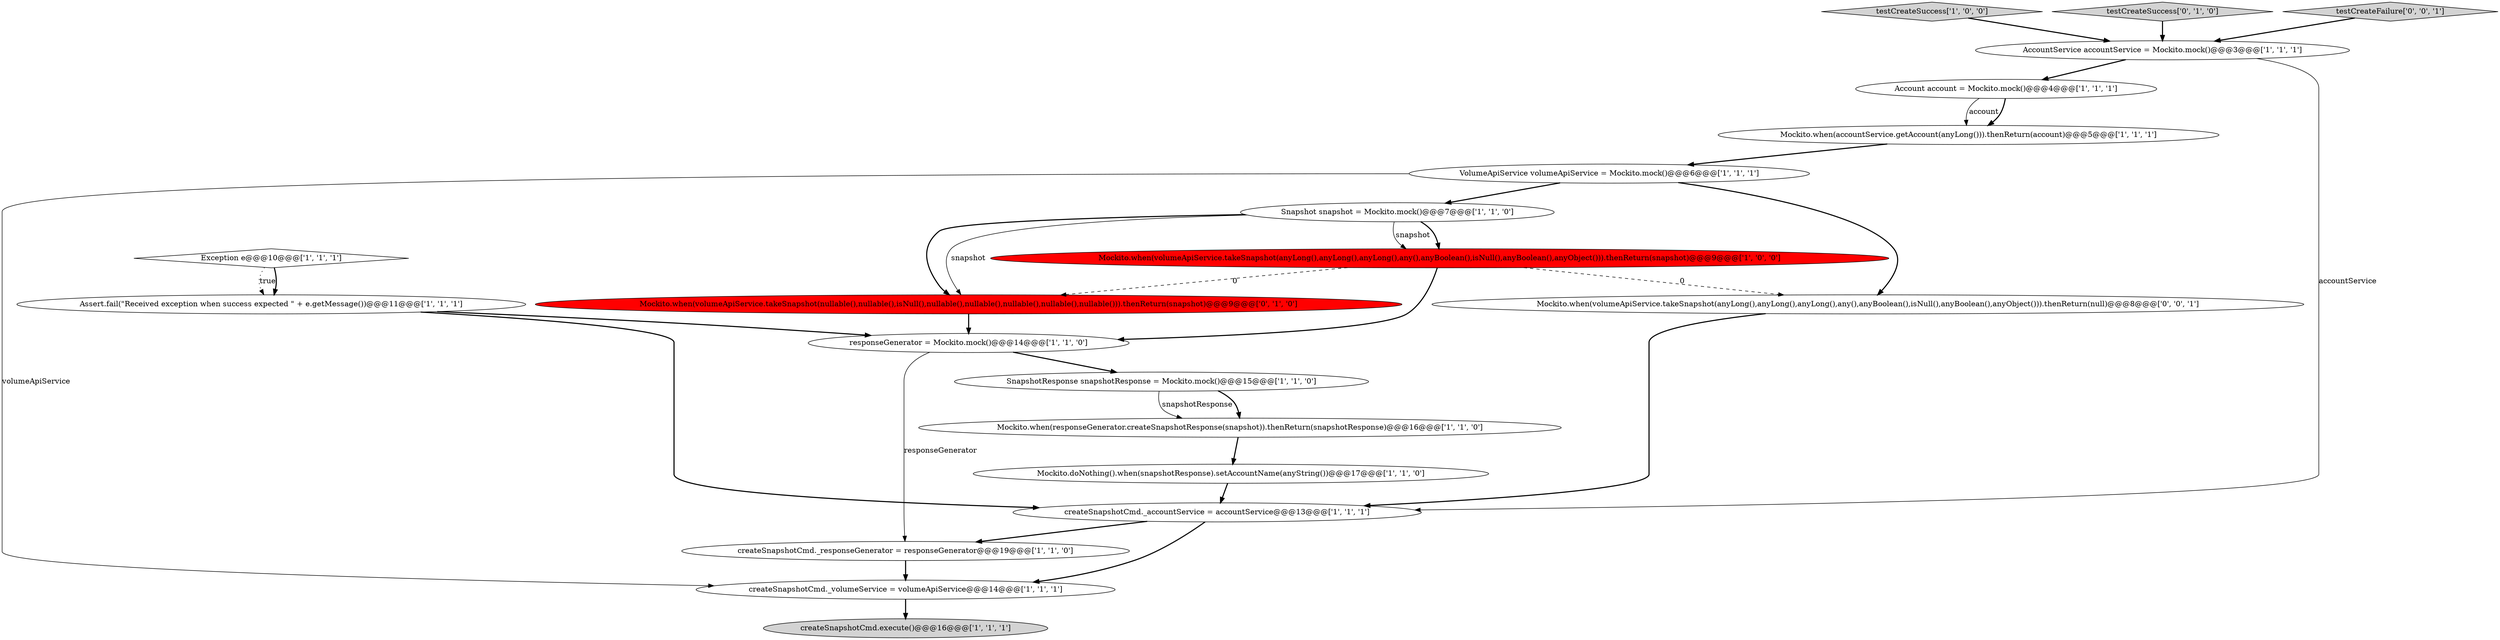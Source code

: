 digraph {
3 [style = filled, label = "createSnapshotCmd._volumeService = volumeApiService@@@14@@@['1', '1', '1']", fillcolor = white, shape = ellipse image = "AAA0AAABBB1BBB"];
6 [style = filled, label = "createSnapshotCmd.execute()@@@16@@@['1', '1', '1']", fillcolor = lightgray, shape = ellipse image = "AAA0AAABBB1BBB"];
8 [style = filled, label = "SnapshotResponse snapshotResponse = Mockito.mock()@@@15@@@['1', '1', '0']", fillcolor = white, shape = ellipse image = "AAA0AAABBB1BBB"];
16 [style = filled, label = "AccountService accountService = Mockito.mock()@@@3@@@['1', '1', '1']", fillcolor = white, shape = ellipse image = "AAA0AAABBB1BBB"];
1 [style = filled, label = "VolumeApiService volumeApiService = Mockito.mock()@@@6@@@['1', '1', '1']", fillcolor = white, shape = ellipse image = "AAA0AAABBB1BBB"];
5 [style = filled, label = "createSnapshotCmd._accountService = accountService@@@13@@@['1', '1', '1']", fillcolor = white, shape = ellipse image = "AAA0AAABBB1BBB"];
18 [style = filled, label = "Mockito.when(volumeApiService.takeSnapshot(nullable(),nullable(),isNull(),nullable(),nullable(),nullable(),nullable(),nullable())).thenReturn(snapshot)@@@9@@@['0', '1', '0']", fillcolor = red, shape = ellipse image = "AAA1AAABBB2BBB"];
4 [style = filled, label = "createSnapshotCmd._responseGenerator = responseGenerator@@@19@@@['1', '1', '0']", fillcolor = white, shape = ellipse image = "AAA0AAABBB1BBB"];
14 [style = filled, label = "Account account = Mockito.mock()@@@4@@@['1', '1', '1']", fillcolor = white, shape = ellipse image = "AAA0AAABBB1BBB"];
12 [style = filled, label = "Mockito.when(responseGenerator.createSnapshotResponse(snapshot)).thenReturn(snapshotResponse)@@@16@@@['1', '1', '0']", fillcolor = white, shape = ellipse image = "AAA0AAABBB1BBB"];
10 [style = filled, label = "Mockito.when(accountService.getAccount(anyLong())).thenReturn(account)@@@5@@@['1', '1', '1']", fillcolor = white, shape = ellipse image = "AAA0AAABBB1BBB"];
19 [style = filled, label = "Mockito.when(volumeApiService.takeSnapshot(anyLong(),anyLong(),anyLong(),any(),anyBoolean(),isNull(),anyBoolean(),anyObject())).thenReturn(null)@@@8@@@['0', '0', '1']", fillcolor = white, shape = ellipse image = "AAA0AAABBB3BBB"];
7 [style = filled, label = "Mockito.when(volumeApiService.takeSnapshot(anyLong(),anyLong(),anyLong(),any(),anyBoolean(),isNull(),anyBoolean(),anyObject())).thenReturn(snapshot)@@@9@@@['1', '0', '0']", fillcolor = red, shape = ellipse image = "AAA1AAABBB1BBB"];
9 [style = filled, label = "Mockito.doNothing().when(snapshotResponse).setAccountName(anyString())@@@17@@@['1', '1', '0']", fillcolor = white, shape = ellipse image = "AAA0AAABBB1BBB"];
13 [style = filled, label = "testCreateSuccess['1', '0', '0']", fillcolor = lightgray, shape = diamond image = "AAA0AAABBB1BBB"];
0 [style = filled, label = "responseGenerator = Mockito.mock()@@@14@@@['1', '1', '0']", fillcolor = white, shape = ellipse image = "AAA0AAABBB1BBB"];
17 [style = filled, label = "testCreateSuccess['0', '1', '0']", fillcolor = lightgray, shape = diamond image = "AAA0AAABBB2BBB"];
2 [style = filled, label = "Exception e@@@10@@@['1', '1', '1']", fillcolor = white, shape = diamond image = "AAA0AAABBB1BBB"];
11 [style = filled, label = "Assert.fail(\"Received exception when success expected \" + e.getMessage())@@@11@@@['1', '1', '1']", fillcolor = white, shape = ellipse image = "AAA0AAABBB1BBB"];
15 [style = filled, label = "Snapshot snapshot = Mockito.mock()@@@7@@@['1', '1', '0']", fillcolor = white, shape = ellipse image = "AAA0AAABBB1BBB"];
20 [style = filled, label = "testCreateFailure['0', '0', '1']", fillcolor = lightgray, shape = diamond image = "AAA0AAABBB3BBB"];
5->3 [style = bold, label=""];
4->3 [style = bold, label=""];
14->10 [style = solid, label="account"];
7->18 [style = dashed, label="0"];
15->7 [style = bold, label=""];
1->15 [style = bold, label=""];
16->5 [style = solid, label="accountService"];
15->7 [style = solid, label="snapshot"];
1->3 [style = solid, label="volumeApiService"];
14->10 [style = bold, label=""];
3->6 [style = bold, label=""];
7->0 [style = bold, label=""];
0->4 [style = solid, label="responseGenerator"];
12->9 [style = bold, label=""];
15->18 [style = bold, label=""];
13->16 [style = bold, label=""];
2->11 [style = dotted, label="true"];
19->5 [style = bold, label=""];
11->5 [style = bold, label=""];
11->0 [style = bold, label=""];
20->16 [style = bold, label=""];
7->19 [style = dashed, label="0"];
8->12 [style = solid, label="snapshotResponse"];
5->4 [style = bold, label=""];
0->8 [style = bold, label=""];
9->5 [style = bold, label=""];
16->14 [style = bold, label=""];
15->18 [style = solid, label="snapshot"];
1->19 [style = bold, label=""];
10->1 [style = bold, label=""];
2->11 [style = bold, label=""];
8->12 [style = bold, label=""];
18->0 [style = bold, label=""];
17->16 [style = bold, label=""];
}
